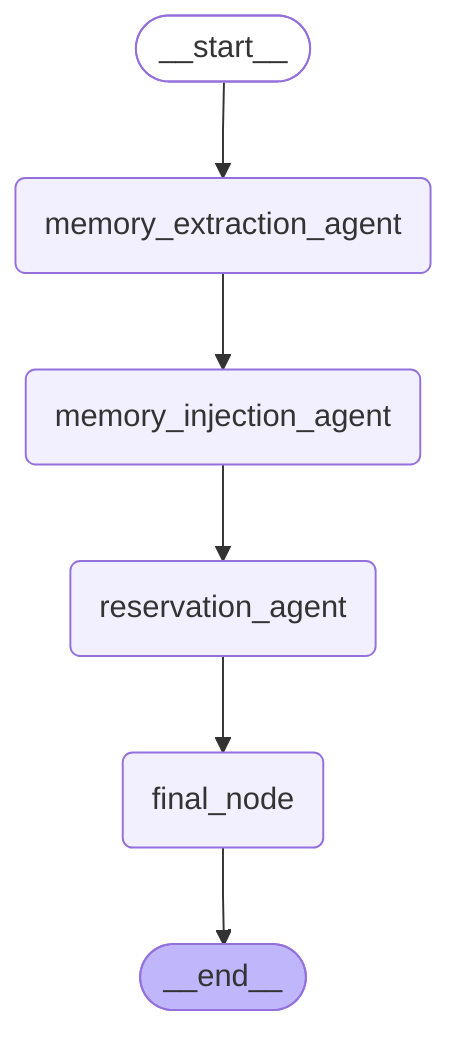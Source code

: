 ---
config:
  flowchart:
    curve: linear
---
graph TD;
	__start__([<p>__start__</p>]):::first
	memory_extraction_agent(memory_extraction_agent)
	memory_injection_agent(memory_injection_agent)
	reservation_agent(reservation_agent)
	final_node(final_node)
	__end__([<p>__end__</p>]):::last
	__start__ --> memory_extraction_agent;
	final_node --> __end__;
	memory_extraction_agent --> memory_injection_agent;
	memory_injection_agent --> reservation_agent;
	reservation_agent --> final_node;
	classDef default fill:#f2f0ff,line-height:1.2
	classDef first fill-opacity:0
	classDef last fill:#bfb6fc